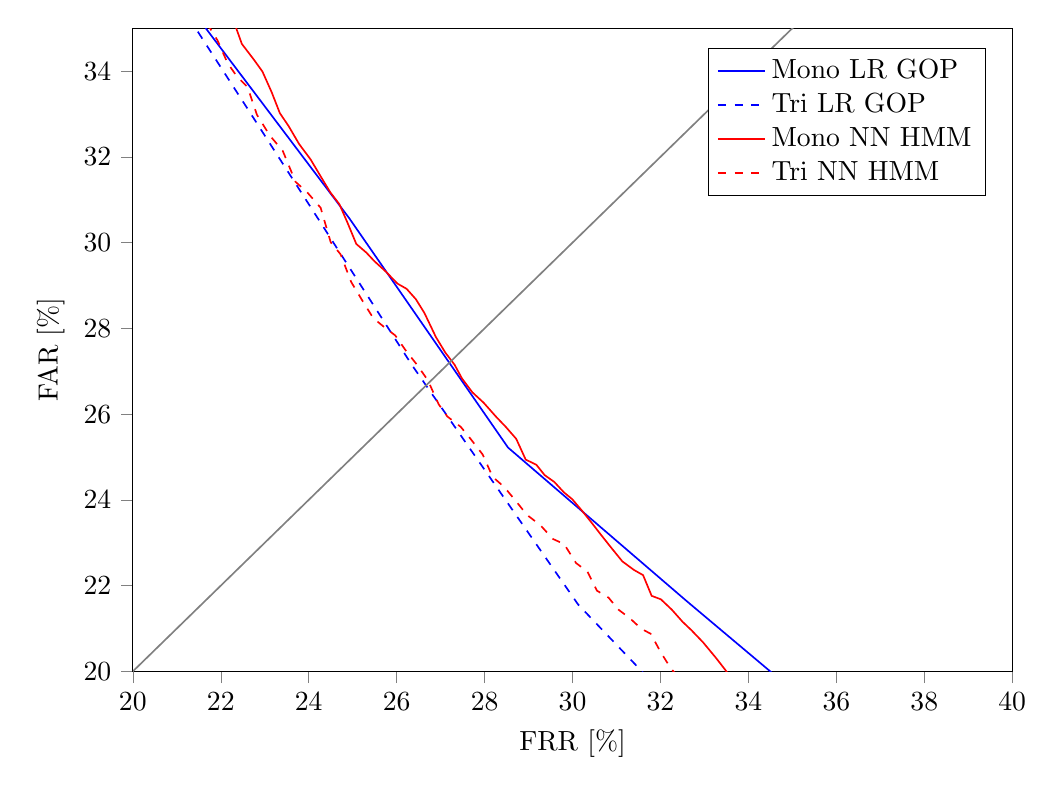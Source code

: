 % This file was created by matplotlib2tikz v0.6.18.
\begin{tikzpicture}

\begin{axis}[
tick align=outside,
tick pos=left,
x grid style={white!69.02!black},
xlabel={FRR [\%]},
xmin=20, xmax=40,
y grid style={white!69.02!black},
ylabel={FAR [\%]},
ymin=20, ymax=35,
legend pos=north east,
width=12.75cm,
height=9.75cm,
legend cell align={left},
]

\addplot [semithick, blue]
table {%
0.004 100
0.008 100
0.011 100
0.015 100
0.019 100
0.023 100
0.023 99.879
0.026 99.799
0.026 99.799
0.03 99.759
0.03 99.678
0.041 99.598
0.049 99.477
0.06 99.397
0.079 99.356
0.083 99.155
0.101 98.994
0.105 98.793
0.116 98.753
0.135 98.512
0.165 98.351
0.18 97.989
0.203 97.868
0.221 97.667
0.244 97.265
0.285 96.822
0.33 96.259
0.368 95.696
0.428 95.414
0.529 94.771
0.615 94.006
0.716 93.403
0.81 92.639
0.941 91.834
1.103 90.587
1.309 89.863
1.508 88.777
1.752 87.45
2.078 85.961
2.419 84.553
2.907 83.186
3.454 80.973
4.047 79.445
4.673 76.629
5.472 74.014
6.365 70.998
7.288 67.337
8.608 63.395
10.127 59.493
11.834 55.068
13.908 50.483
16.076 45.575
18.765 40.467
21.661 34.996
24.92 30.571
28.532 25.221
32.594 21.641
36.885 17.94
41.435 14.883
46.236 11.062
50.988 8.568
55.782 6.034
60.223 4.626
64.469 3.419
68.482 2.776
72.15 1.85
75.624 1.327
78.474 0.764
81.389 0.483
84.205 0.402
86.531 0.241
88.65 0.121
90.345 0.08
91.921 0.08
93.147 0.04
94.201 0.04
95.161 0
95.84 0
96.557 0
97.134 0
97.618 0
98.136 0
98.515 0
98.879 0
99.141 0
99.287 0
99.422 0
99.58 0
99.685 0
99.79 0
99.88 0
99.906 0
99.914 0
99.955 0
99.974 0
99.977 0
99.985 0
99.989 0
100 0
};
\addlegendentry{Mono LR GOP}

\addplot [semithick, dashed, blue]
table {%
0 100
0.004 100
0.008 99.96
0.011 99.96
0.011 99.96
0.011 99.92
0.011 99.92
0.011 99.92
0.011 99.92
0.019 99.92
0.019 99.92
0.019 99.92
0.019 99.799
0.019 99.759
0.019 99.759
0.03 99.678
0.03 99.598
0.041 99.558
0.049 99.437
0.056 99.437
0.068 99.397
0.079 99.195
0.083 99.155
0.083 98.994
0.098 98.673
0.116 98.471
0.135 98.109
0.169 97.868
0.18 97.667
0.21 97.184
0.274 96.702
0.308 95.937
0.341 95.535
0.394 95.012
0.476 94.368
0.589 93.604
0.686 92.639
0.825 91.593
1.013 90.668
1.219 89.501
1.482 87.651
1.774 86.002
2.187 84.312
2.678 82.261
3.267 79.807
3.953 77.112
4.88 74.055
5.893 70.676
7.093 67.176
8.458 63.315
10.082 58.648
11.86 54.505
14.152 49.397
16.594 43.926
19.354 38.294
22.67 33.025
26.342 27.152
30.126 21.561
34.166 17.216
38.933 14.039
43.566 10.901
48.171 7.924
53.021 6.235
57.931 4.586
62.702 3.097
66.94 2.132
71.04 1.529
74.986 1.046
78.677 0.885
81.962 0.563
84.862 0.362
87.334 0.241
89.528 0.241
91.321 0.161
92.911 0.121
94.37 0.121
95.402 0.04
96.29 0.04
97.146 0
97.806 0
98.278 0
98.758 0
99.044 0
99.299 0
99.452 0
99.584 0
99.719 0
99.805 0
99.865 0
99.906 0
99.94 0
99.962 0
99.981 0
99.992 0
99.996 0
100 0
}; 
\addlegendentry{Tri LR GOP}

\addplot [semithick, red]
table {%
0 100
2.509 85.237
3.668 81.215
4.67 77.192
5.371 74.899
5.926 72.325
6.583 70.394
7.112 68.946
7.614 67.498
8.042 66.573
8.503 64.803
8.871 63.194
9.328 62.027
9.793 61.223
10.217 59.976
10.573 59.252
10.986 57.965
11.301 56.959
11.65 56.195
11.999 55.229
12.336 54.505
12.663 53.902
13.008 53.178
13.319 52.333
13.657 51.649
13.938 51.126
14.268 50.483
14.542 49.879
14.771 49.155
15.018 48.632
15.296 47.949
15.558 47.466
15.757 46.862
16.001 46.138
16.271 45.776
16.579 44.972
16.852 44.61
17.126 44.047
17.419 43.685
17.685 42.961
17.918 42.397
18.18 42.076
18.465 41.754
18.743 41.392
18.972 40.99
19.182 40.265
19.35 39.783
19.62 39.059
19.827 38.737
20.048 38.294
20.273 37.772
20.558 37.45
20.787 37.047
21.064 36.685
21.331 36.444
21.522 36.002
21.751 35.72
22.017 35.479
22.268 35.237
22.479 34.634
22.749 34.272
22.947 33.99
23.157 33.508
23.341 33.025
23.551 32.703
23.78 32.301
24.043 31.939
24.253 31.577
24.489 31.175
24.699 30.893
24.887 30.451
25.082 29.968
25.31 29.767
25.494 29.566
25.753 29.324
26.019 29.043
26.226 28.922
26.436 28.681
26.631 28.359
26.893 27.796
27.107 27.434
27.317 27.152
27.486 26.83
27.722 26.508
27.977 26.267
28.255 25.945
28.48 25.704
28.72 25.422
28.934 24.94
29.177 24.819
29.365 24.578
29.586 24.417
29.804 24.175
29.995 24.014
30.194 23.773
30.415 23.492
30.659 23.17
30.877 22.888
31.132 22.566
31.398 22.365
31.604 22.245
31.799 21.762
32.009 21.681
32.257 21.44
32.501 21.158
32.707 20.957
32.97 20.676
33.262 20.314
33.476 20.032
33.727 19.67
33.986 19.348
34.215 19.147
34.436 18.866
34.676 18.785
34.95 18.665
35.186 18.463
35.438 18.383
35.685 18.222
35.914 18.021
36.158 17.78
36.405 17.498
36.687 17.297
36.878 17.056
37.118 16.895
37.358 16.613
37.647 16.331
37.913 16.171
38.146 16.01
38.446 15.648
38.686 15.527
38.982 15.286
39.248 15.004
39.582 14.722
39.871 14.602
40.141 14.36
40.407 14.039
40.741 13.797
41.045 13.596
41.338 13.395
41.63 13.234
41.938 12.872
42.211 12.631
42.504 12.47
42.752 12.188
43.093 11.907
43.468 11.786
43.794 11.585
44.158 11.424
44.514 11.223
44.852 11.062
45.178 10.861
45.508 10.499
45.944 10.097
46.33 9.654
46.694 9.332
47.099 9.171
47.455 8.85
47.856 8.648
48.288 8.488
48.667 8.246
49.102 8.005
49.503 7.924
49.833 7.683
50.268 7.482
50.685 7.2
51.161 6.879
51.603 6.637
52.095 6.516
52.627 6.315
53.168 6.154
53.693 5.953
54.229 5.632
54.698 5.189
55.272 4.988
55.891 4.827
56.498 4.586
57.185 4.344
57.927 4.103
58.621 3.862
59.315 3.701
60.062 3.5
60.778 3.419
61.528 3.298
62.41 3.057
63.325 2.816
64.326 2.695
65.279 2.534
66.303 2.293
67.451 2.172
68.625 2.051
69.971 1.689
71.438 1.488
73.103 1.327
74.855 0.885
76.816 0.684
79.221 0.483
81.985 0.402
85.319 0.241
90.012 0.121
100 0
};
\addlegendentry{Mono NN HMM}

\addplot [semithick, dashed, red]
table {%
0 100
1.808 86.726
2.618 82.663
3.312 79.847
3.961 78.037
4.565 75.784
5.067 73.894
5.592 72.285
6.058 70.475
6.553 69.187
6.988 67.94
7.363 66.975
7.727 65.969
8.083 65.084
8.432 64.24
8.803 63.154
9.159 62.47
9.497 61.786
9.793 60.78
10.116 60.056
10.498 59.131
10.829 58.286
11.162 57.562
11.492 56.637
11.785 56.356
12.063 55.792
12.378 55.149
12.663 54.545
12.876 53.902
13.162 53.58
13.394 52.494
13.668 51.85
13.889 51.247
14.182 50.644
14.433 49.879
14.741 49.316
15.011 48.753
15.296 48.069
15.592 47.426
15.847 46.983
16.102 46.581
16.387 46.018
16.654 45.656
16.942 44.932
17.227 44.489
17.449 43.564
17.663 43.121
17.918 42.438
18.158 41.874
18.435 41.191
18.709 40.547
18.968 39.984
19.122 39.622
19.369 39.139
19.598 38.375
19.853 38.093
20.161 37.691
20.416 37.329
20.708 36.927
20.914 36.565
21.136 36.283
21.376 35.841
21.638 35.197
21.927 34.714
22.152 34.191
22.37 33.87
22.61 33.628
22.82 32.985
23.112 32.502
23.409 32.14
23.701 31.416
23.964 31.175
24.271 30.813
24.5 30.008
24.725 29.726
24.965 29.083
25.224 28.64
25.468 28.238
25.708 28.037
25.967 27.836
26.214 27.474
26.462 27.152
26.709 26.79
26.957 26.227
27.152 25.945
27.456 25.704
27.681 25.422
27.955 25.06
28.183 24.537
28.45 24.296
28.742 23.934
28.96 23.652
29.267 23.411
29.553 23.089
29.808 22.969
30.081 22.526
30.34 22.325
30.554 21.883
30.817 21.722
31.045 21.44
31.304 21.239
31.559 20.998
31.777 20.877
32.013 20.434
32.234 20.072
32.538 19.71
32.793 19.469
33.071 19.187
33.345 19.107
33.607 18.906
33.851 18.665
34.113 18.463
34.32 18.222
34.579 18.061
34.852 17.86
35.141 17.659
35.46 17.377
35.734 17.096
36.045 16.895
36.338 16.533
36.66 16.171
36.923 15.929
37.167 15.648
37.482 15.487
37.748 15.245
38.048 15.125
38.442 14.763
38.828 14.682
39.125 14.159
39.421 13.918
39.721 13.797
40.032 13.596
40.317 13.315
40.655 13.194
40.944 12.993
41.248 12.711
41.596 12.51
41.93 12.389
42.26 12.349
42.583 11.907
42.954 11.786
43.307 11.545
43.708 11.223
44.117 10.941
44.473 10.74
44.807 10.539
45.137 10.298
45.516 10.137
45.917 9.735
46.292 9.614
46.652 9.413
47.012 9.252
47.406 9.171
47.811 9.01
48.134 8.89
48.562 8.648
49.0 8.367
49.462 8.246
49.927 8.126
50.414 8.085
50.906 7.804
51.39 7.522
51.87 7.361
52.335 7.2
52.826 7.039
53.359 6.919
53.816 6.758
54.297 6.436
54.867 6.074
55.354 5.833
55.913 5.591
56.498 5.43
57.091 5.189
57.706 4.787
58.351 4.666
58.933 4.465
59.611 4.264
60.347 3.982
60.999 3.66
61.772 3.379
62.533 2.977
63.347 2.936
64.187 2.695
64.926 2.615
65.834 2.454
66.85 2.212
67.698 2.051
68.801 1.73
69.926 1.649
71.025 1.408
72.353 1.368
73.677 1.207
75.117 0.965
76.719 0.764
78.493 0.644
80.635 0.603
82.998 0.523
85.953 0.282
89.869 0.121
99.992 0
};
\addlegendentry{Tri NN HMM}



\addplot [semithick, gray, forget plot]
table [row sep=\\]{%
0	0 \\
0.503	0.503 \\
1.005	1.005 \\
1.508	1.508 \\
2.01	2.01 \\
2.513	2.513 \\
3.015	3.015 \\
3.518	3.518 \\
4.02	4.02 \\
4.523	4.523 \\
5.025	5.025 \\
5.528	5.528 \\
6.03	6.03 \\
6.533	6.533 \\
7.035	7.035 \\
7.538	7.538 \\
8.04	8.04 \\
8.543	8.543 \\
9.045	9.045 \\
9.548	9.548 \\
10.05	10.05 \\
10.553	10.553 \\
11.055	11.055 \\
11.558	11.558 \\
12.06	12.06 \\
12.563	12.563 \\
13.065	13.065 \\
13.568	13.568 \\
14.07	14.07 \\
14.573	14.573 \\
15.075	15.075 \\
15.578	15.578 \\
16.08	16.08 \\
16.583	16.583 \\
17.085	17.085 \\
17.588	17.588 \\
18.09	18.09 \\
18.593	18.593 \\
19.095	19.095 \\
19.598	19.598 \\
20.101	20.101 \\
20.603	20.603 \\
21.106	21.106 \\
21.608	21.608 \\
22.111	22.111 \\
22.613	22.613 \\
23.116	23.116 \\
23.618	23.618 \\
24.121	24.121 \\
24.623	24.623 \\
25.126	25.126 \\
25.628	25.628 \\
26.131	26.131 \\
26.633	26.633 \\
27.136	27.136 \\
27.638	27.638 \\
28.141	28.141 \\
28.643	28.643 \\
29.146	29.146 \\
29.648	29.648 \\
30.151	30.151 \\
30.653	30.653 \\
31.156	31.156 \\
31.658	31.658 \\
32.161	32.161 \\
32.663	32.663 \\
33.166	33.166 \\
33.668	33.668 \\
34.171	34.171 \\
34.673	34.673 \\
35.176	35.176 \\
35.678	35.678 \\
36.181	36.181 \\
36.683	36.683 \\
37.186	37.186 \\
37.688	37.688 \\
38.191	38.191 \\
38.693	38.693 \\
39.196	39.196 \\
39.698	39.698 \\
40.201	40.201 \\
40.704	40.704 \\
41.206	41.206 \\
41.709	41.709 \\
42.211	42.211 \\
42.714	42.714 \\
43.216	43.216 \\
43.719	43.719 \\
44.221	44.221 \\
44.724	44.724 \\
45.226	45.226 \\
45.729	45.729 \\
46.231	46.231 \\
46.734	46.734 \\
47.236	47.236 \\
47.739	47.739 \\
48.241	48.241 \\
48.744	48.744 \\
49.246	49.246 \\
49.749	49.749 \\
50.251	50.251 \\
50.754	50.754 \\
51.256	51.256 \\
51.759	51.759 \\
52.261	52.261 \\
52.764	52.764 \\
53.266	53.266 \\
53.769	53.769 \\
54.271	54.271 \\
54.774	54.774 \\
55.276	55.276 \\
55.779	55.779 \\
56.281	56.281 \\
56.784	56.784 \\
57.286	57.286 \\
57.789	57.789 \\
58.291	58.291 \\
58.794	58.794 \\
59.296	59.296 \\
59.799	59.799 \\
60.302	60.302 \\
60.804	60.804 \\
61.307	61.307 \\
61.809	61.809 \\
62.312	62.312 \\
62.814	62.814 \\
63.317	63.317 \\
63.819	63.819 \\
64.322	64.322 \\
64.824	64.824 \\
65.327	65.327 \\
65.829	65.829 \\
66.332	66.332 \\
66.834	66.834 \\
67.337	67.337 \\
67.839	67.839 \\
68.342	68.342 \\
68.844	68.844 \\
69.347	69.347 \\
69.849	69.849 \\
70.352	70.352 \\
70.854	70.854 \\
71.357	71.357 \\
71.859	71.859 \\
72.362	72.362 \\
72.864	72.864 \\
73.367	73.367 \\
73.869	73.869 \\
74.372	74.372 \\
74.874	74.874 \\
75.377	75.377 \\
75.879	75.879 \\
76.382	76.382 \\
76.884	76.884 \\
77.387	77.387 \\
77.889	77.889 \\
78.392	78.392 \\
78.894	78.894 \\
79.397	79.397 \\
79.899	79.899 \\
80.402	80.402 \\
80.905	80.905 \\
81.407	81.407 \\
81.91	81.91 \\
82.412	82.412 \\
82.915	82.915 \\
83.417	83.417 \\
83.92	83.92 \\
84.422	84.422 \\
84.925	84.925 \\
85.427	85.427 \\
85.93	85.93 \\
86.432	86.432 \\
86.935	86.935 \\
87.437	87.437 \\
87.94	87.94 \\
88.442	88.442 \\
88.945	88.945 \\
89.447	89.447 \\
89.95	89.95 \\
90.452	90.452 \\
90.955	90.955 \\
91.457	91.457 \\
91.96	91.96 \\
92.462	92.462 \\
92.965	92.965 \\
93.467	93.467 \\
93.97	93.97 \\
94.472	94.472 \\
94.975	94.975 \\
95.477	95.477 \\
95.98	95.98 \\
96.482	96.482 \\
96.985	96.985 \\
97.487	97.487 \\
97.99	97.99 \\
98.492	98.492 \\
98.995	98.995 \\
99.497	99.497 \\
100	100 \\
};

\end{axis}

\end{tikzpicture}